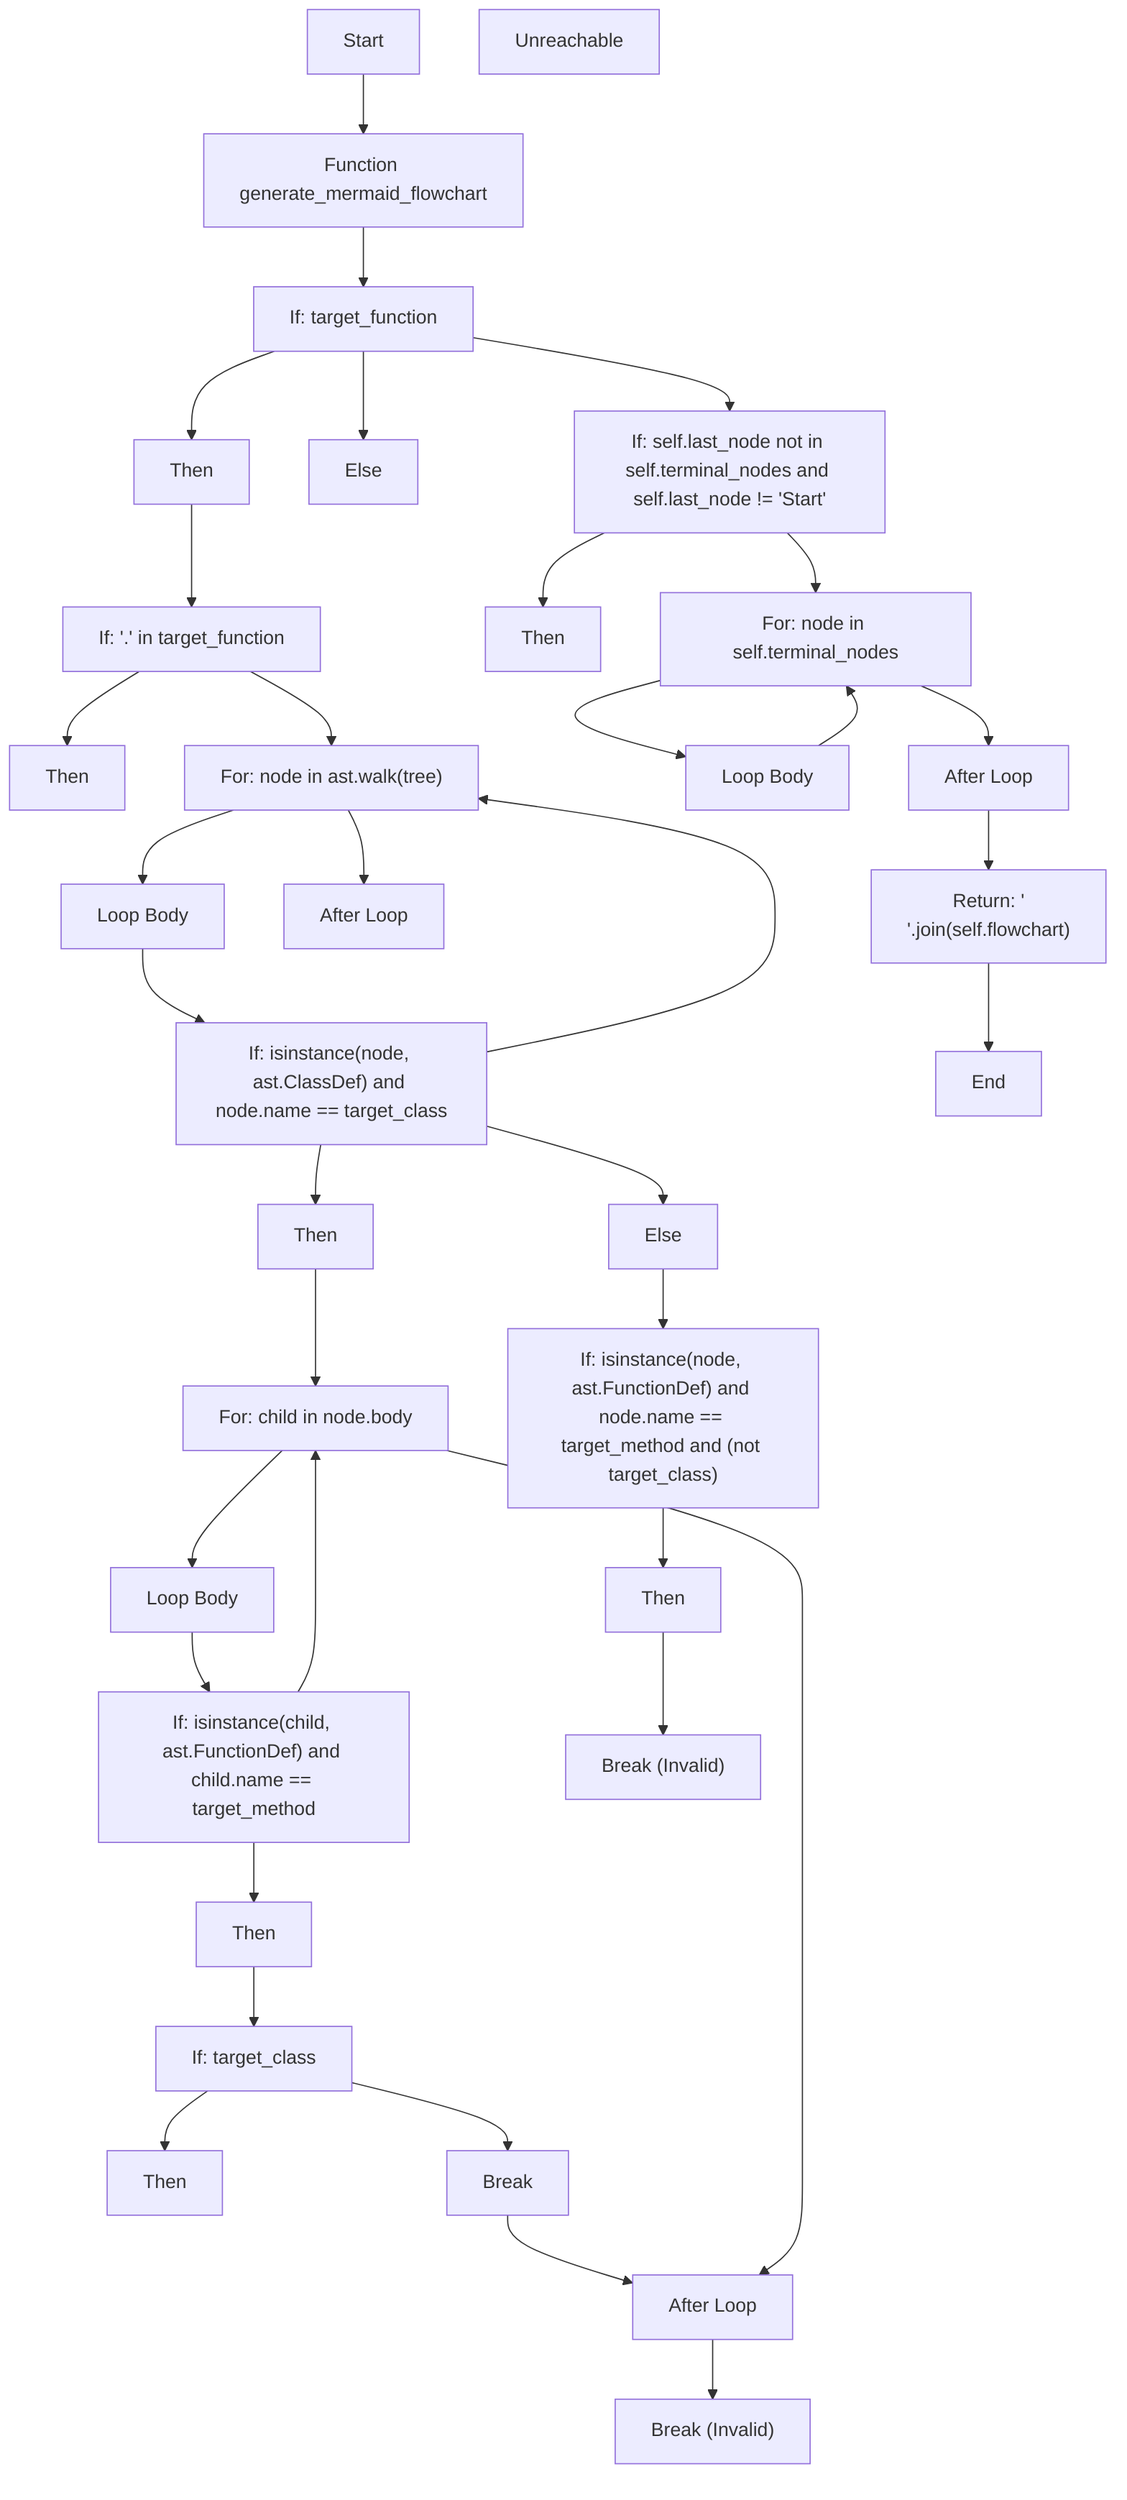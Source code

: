 flowchart TD
Start["Start"]
node1["Function generate_mermaid_flowchart"]
Start --> node1
node2["If: target_function"]
node1 --> node2
node3["Then"]
node2 --> node3
node4["If: '.' in target_function"]
node3 --> node4
node5["Then"]
node4 --> node5
node6["For: node in ast.walk(tree)"]
node4 --> node6
node7["Loop Body"]
node6 --> node7
node8["After Loop"]
node9["If: isinstance(node, ast.ClassDef) and node.name == target_class"]
node7 --> node9
node10["Then"]
node9 --> node10
node11["For: child in node.body"]
node10 --> node11
node12["Loop Body"]
node11 --> node12
node13["After Loop"]
node14["If: isinstance(child, ast.FunctionDef) and child.name == target_method"]
node12 --> node14
node15["Then"]
node14 --> node15
node16["If: target_class"]
node15 --> node16
node17["Then"]
node16 --> node17
node18["Break"]
node16 --> node18
node18 --> node13
node19["Unreachable"]
node14 --> node11
node11 --> node13
node20["Break (Invalid)"]
node13 --> node20
node21["Else"]
node9 --> node21
node22["If: isinstance(node, ast.FunctionDef) and node.name == target_method and (not target_class)"]
node21 --> node22
node23["Then"]
node22 --> node23
node24["Break (Invalid)"]
node23 --> node24
node9 --> node6
node6 --> node8
node25["Else"]
node2 --> node25
node26["If: self.last_node not in self.terminal_nodes and self.last_node != 'Start'"]
node2 --> node26
node27["Then"]
node26 --> node27
node28["For: node in self.terminal_nodes"]
node26 --> node28
node29["Loop Body"]
node28 --> node29
node30["After Loop"]
node29 --> node28
node28 --> node30
node31["Return: '\n'.join(self.flowchart)"]
node30 --> node31
End["End"]
node31 --> End